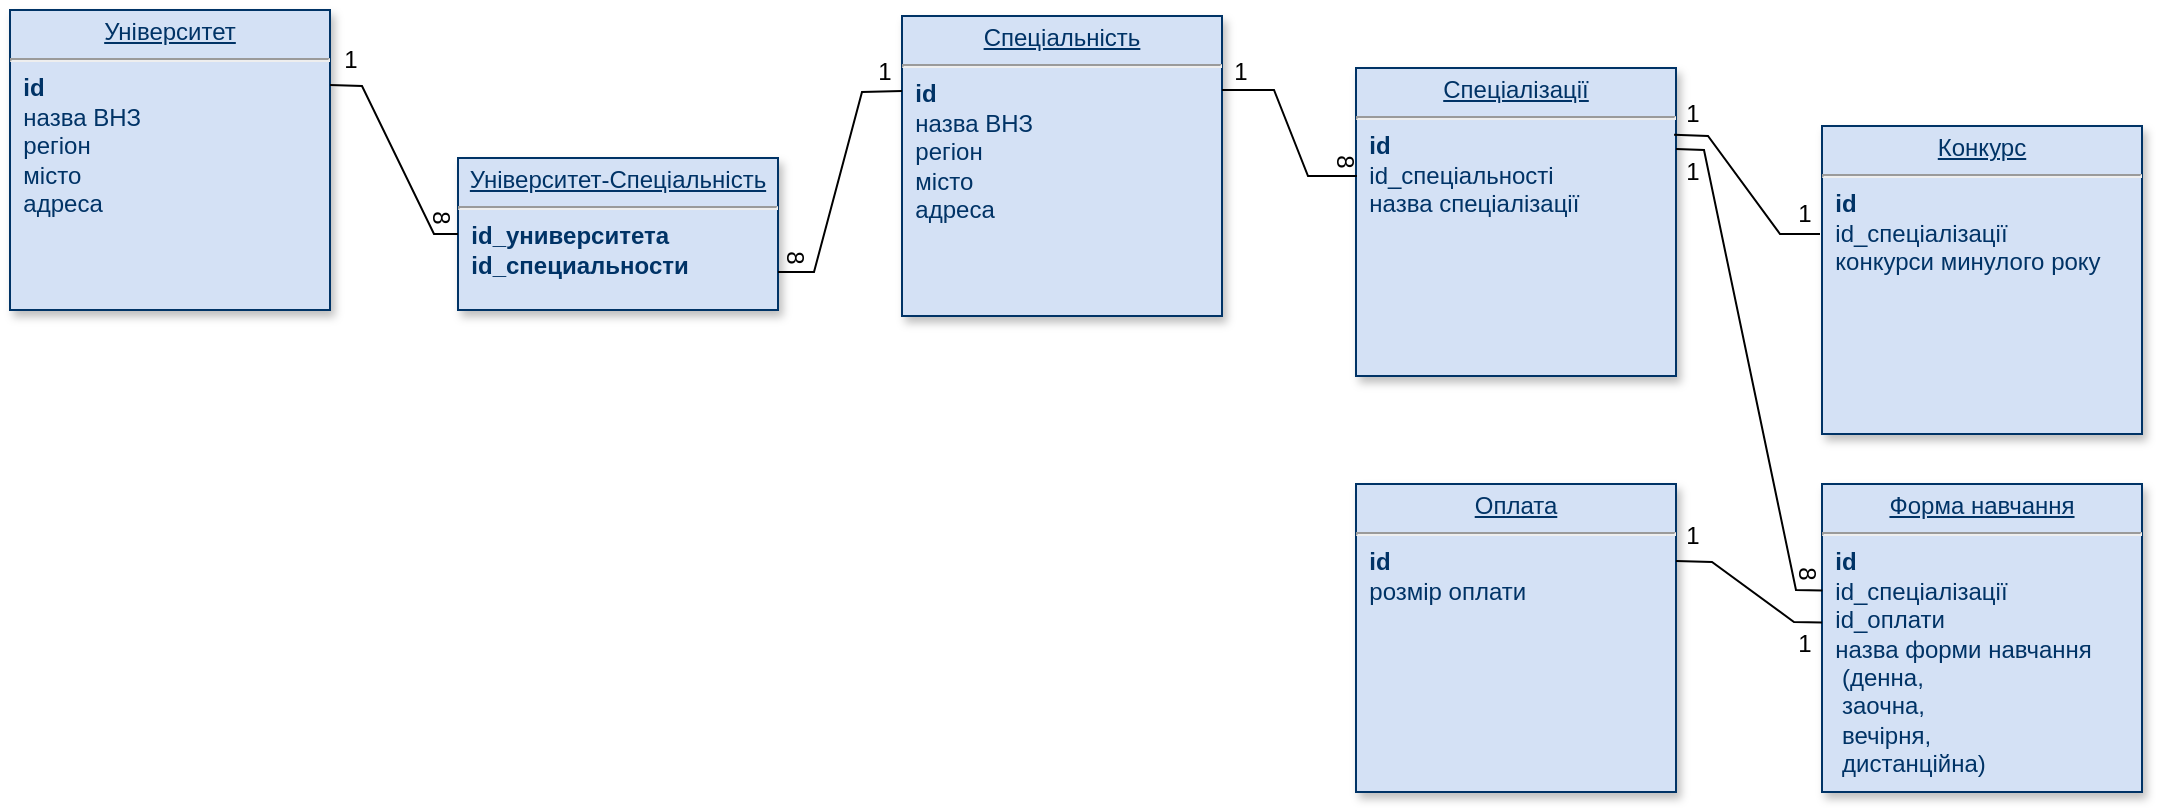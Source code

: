 <mxfile version="22.0.4" type="github">
  <diagram name="Page-1" id="efa7a0a1-bf9b-a30e-e6df-94a7791c09e9">
    <mxGraphModel dx="1543" dy="1092" grid="0" gridSize="10" guides="1" tooltips="1" connect="1" arrows="1" fold="1" page="0" pageScale="1" pageWidth="826" pageHeight="1169" background="none" math="0" shadow="0">
      <root>
        <mxCell id="0" />
        <mxCell id="1" parent="0" />
        <mxCell id="24" value="&lt;p style=&quot;margin: 0px; margin-top: 4px; text-align: center; text-decoration: underline;&quot;&gt;Університет&lt;/p&gt;&lt;hr&gt;&lt;span style=&quot;background-color: initial;&quot;&gt;&amp;nbsp;&amp;nbsp;&lt;/span&gt;&lt;b&gt;id&lt;br&gt;&lt;/b&gt;&lt;span style=&quot;background-color: initial;&quot;&gt;&amp;nbsp; назва ВНЗ&lt;/span&gt;&lt;br&gt;&lt;span style=&quot;background-color: initial;&quot;&gt;&amp;nbsp; регіон&lt;/span&gt;&lt;br&gt;&lt;span style=&quot;background-color: initial;&quot;&gt;&amp;nbsp; місто&lt;/span&gt;&lt;br&gt;&lt;div style=&quot;&quot;&gt;&lt;span style=&quot;background-color: initial;&quot;&gt;&amp;nbsp; адреса&lt;br&gt;&lt;/span&gt;&lt;/div&gt;" style="verticalAlign=top;align=left;overflow=fill;fontSize=12;fontFamily=Helvetica;html=1;strokeColor=#003366;shadow=1;fillColor=#D4E1F5;fontColor=#003366" parent="1" vertex="1">
          <mxGeometry x="-274.0" y="-110.0" width="160" height="150" as="geometry" />
        </mxCell>
        <mxCell id="h30Kpubxtcf0mwcJ9HK3-26" value="&lt;p style=&quot;margin: 0px; margin-top: 4px; text-align: center; text-decoration: underline;&quot;&gt;Конкурс&lt;/p&gt;&lt;hr&gt;&amp;nbsp; &lt;b&gt;id&lt;br&gt;&lt;/b&gt;&amp;nbsp; id_спеціалізації&lt;br&gt;&amp;nbsp;&amp;nbsp;конкурси минулого року" style="verticalAlign=top;align=left;overflow=fill;fontSize=12;fontFamily=Helvetica;html=1;strokeColor=#003366;shadow=1;fillColor=#D4E1F5;fontColor=#003366" parent="1" vertex="1">
          <mxGeometry x="632" y="-52" width="160" height="154" as="geometry" />
        </mxCell>
        <mxCell id="h30Kpubxtcf0mwcJ9HK3-27" value="&lt;p style=&quot;margin: 0px; margin-top: 4px; text-align: center; text-decoration: underline;&quot;&gt;Спеціалізації&lt;/p&gt;&lt;hr&gt;&amp;nbsp; &lt;b&gt;id&lt;/b&gt;&lt;br&gt;&amp;nbsp; id_спеціальності&lt;br&gt;&amp;nbsp;&amp;nbsp;назва спеціалізації" style="verticalAlign=top;align=left;overflow=fill;fontSize=12;fontFamily=Helvetica;html=1;strokeColor=#003366;shadow=1;fillColor=#D4E1F5;fontColor=#003366" parent="1" vertex="1">
          <mxGeometry x="399" y="-81" width="160" height="154" as="geometry" />
        </mxCell>
        <mxCell id="h30Kpubxtcf0mwcJ9HK3-30" value="&lt;p style=&quot;margin: 0px; margin-top: 4px; text-align: center; text-decoration: underline;&quot;&gt;&lt;/p&gt;&lt;div style=&quot;text-align: center;&quot;&gt;&lt;u&gt;Спеціальність&lt;/u&gt;&lt;/div&gt;&lt;hr&gt;&amp;nbsp; &lt;b&gt;id&lt;/b&gt;&lt;br style=&quot;border-color: var(--border-color);&quot;&gt;&lt;span style=&quot;background-color: initial;&quot;&gt;&amp;nbsp; назва ВНЗ&lt;/span&gt;&lt;br&gt;&lt;span style=&quot;background-color: initial;&quot;&gt;&amp;nbsp; регіон&lt;/span&gt;&lt;br&gt;&lt;span style=&quot;background-color: initial;&quot;&gt;&amp;nbsp; місто&lt;/span&gt;&lt;br&gt;&lt;div style=&quot;&quot;&gt;&lt;span style=&quot;background-color: initial;&quot;&gt;&amp;nbsp; адреса&lt;br&gt;&lt;/span&gt;&lt;/div&gt;" style="verticalAlign=top;align=left;overflow=fill;fontSize=12;fontFamily=Helvetica;html=1;strokeColor=#003366;shadow=1;fillColor=#D4E1F5;fontColor=#003366" parent="1" vertex="1">
          <mxGeometry x="172.0" y="-107.0" width="160" height="150" as="geometry" />
        </mxCell>
        <mxCell id="h30Kpubxtcf0mwcJ9HK3-33" value="&lt;p style=&quot;margin: 0px; margin-top: 4px; text-align: center; text-decoration: underline;&quot;&gt;Оплата&lt;/p&gt;&lt;hr&gt;&amp;nbsp;&lt;b&gt;&amp;nbsp;id&lt;/b&gt;&lt;br&gt;&amp;nbsp; розмір оплати" style="verticalAlign=top;align=left;overflow=fill;fontSize=12;fontFamily=Helvetica;html=1;strokeColor=#003366;shadow=1;fillColor=#D4E1F5;fontColor=#003366" parent="1" vertex="1">
          <mxGeometry x="399" y="127" width="160" height="154" as="geometry" />
        </mxCell>
        <mxCell id="h30Kpubxtcf0mwcJ9HK3-46" value="&lt;p style=&quot;margin: 0px; margin-top: 4px; text-align: center; text-decoration: underline;&quot;&gt;Форма навчання&lt;/p&gt;&lt;hr&gt;&amp;nbsp; &lt;b&gt;id&lt;br&gt;&lt;/b&gt;&amp;nbsp; id_спеціалізації&lt;br&gt;&amp;nbsp; id_оплати&lt;br&gt;&amp;nbsp;&amp;nbsp;назва форми навчання &lt;br&gt;&amp;nbsp; &amp;nbsp;(денна, &lt;br&gt;&amp;nbsp; &amp;nbsp;заочна, &lt;br&gt;&amp;nbsp; &amp;nbsp;вечірня, &lt;br&gt;&amp;nbsp; &amp;nbsp;дистанційна)" style="verticalAlign=top;align=left;overflow=fill;fontSize=12;fontFamily=Helvetica;html=1;strokeColor=#003366;shadow=1;fillColor=#D4E1F5;fontColor=#003366" parent="1" vertex="1">
          <mxGeometry x="632" y="127" width="160" height="154" as="geometry" />
        </mxCell>
        <mxCell id="h30Kpubxtcf0mwcJ9HK3-48" value="" style="endArrow=none;html=1;rounded=0;entryX=0.003;entryY=0.351;entryDx=0;entryDy=0;entryPerimeter=0;" parent="1" target="h30Kpubxtcf0mwcJ9HK3-27" edge="1">
          <mxGeometry width="50" height="50" relative="1" as="geometry">
            <mxPoint x="332" y="-70" as="sourcePoint" />
            <mxPoint x="382" y="-120" as="targetPoint" />
            <Array as="points">
              <mxPoint x="358" y="-70" />
              <mxPoint x="375" y="-27" />
            </Array>
          </mxGeometry>
        </mxCell>
        <mxCell id="h30Kpubxtcf0mwcJ9HK3-50" value="" style="endArrow=none;html=1;rounded=0;exitX=0.994;exitY=0.217;exitDx=0;exitDy=0;exitPerimeter=0;" parent="1" edge="1" source="h30Kpubxtcf0mwcJ9HK3-27">
          <mxGeometry width="50" height="50" relative="1" as="geometry">
            <mxPoint x="559" y="-42" as="sourcePoint" />
            <mxPoint x="631" y="2" as="targetPoint" />
            <Array as="points">
              <mxPoint x="575" y="-47" />
              <mxPoint x="611" y="2" />
            </Array>
          </mxGeometry>
        </mxCell>
        <mxCell id="h30Kpubxtcf0mwcJ9HK3-51" value="" style="endArrow=none;html=1;rounded=0;entryX=0.001;entryY=0.346;entryDx=0;entryDy=0;entryPerimeter=0;" parent="1" target="h30Kpubxtcf0mwcJ9HK3-46" edge="1">
          <mxGeometry width="50" height="50" relative="1" as="geometry">
            <mxPoint x="559" y="-40.47" as="sourcePoint" />
            <mxPoint x="624" y="181" as="targetPoint" />
            <Array as="points">
              <mxPoint x="573" y="-40" />
              <mxPoint x="619" y="180" />
            </Array>
          </mxGeometry>
        </mxCell>
        <mxCell id="nWHhcUQHi-I-M8yqkg9C-31" value="1" style="text;html=1;align=center;verticalAlign=middle;resizable=0;points=[];autosize=1;strokeColor=none;fillColor=none;rotation=0;" vertex="1" parent="1">
          <mxGeometry x="610" y="-21" width="25" height="26" as="geometry" />
        </mxCell>
        <mxCell id="nWHhcUQHi-I-M8yqkg9C-34" value="8" style="text;html=1;align=center;verticalAlign=middle;resizable=0;points=[];autosize=1;strokeColor=none;fillColor=none;rotation=90;" vertex="1" parent="1">
          <mxGeometry x="381" y="-48" width="25" height="26" as="geometry" />
        </mxCell>
        <mxCell id="nWHhcUQHi-I-M8yqkg9C-38" value="" style="endArrow=none;html=1;rounded=0;entryX=1;entryY=0.25;entryDx=0;entryDy=0;exitX=0;exitY=0.45;exitDx=0;exitDy=0;exitPerimeter=0;" edge="1" parent="1" source="h30Kpubxtcf0mwcJ9HK3-46" target="h30Kpubxtcf0mwcJ9HK3-33">
          <mxGeometry width="50" height="50" relative="1" as="geometry">
            <mxPoint x="562" y="242" as="sourcePoint" />
            <mxPoint x="612" y="192" as="targetPoint" />
            <Array as="points">
              <mxPoint x="618" y="196" />
              <mxPoint x="577" y="166" />
            </Array>
          </mxGeometry>
        </mxCell>
        <mxCell id="nWHhcUQHi-I-M8yqkg9C-39" value="1" style="text;html=1;align=center;verticalAlign=middle;resizable=0;points=[];autosize=1;strokeColor=none;fillColor=none;" vertex="1" parent="1">
          <mxGeometry x="554" y="-71" width="25" height="26" as="geometry" />
        </mxCell>
        <mxCell id="nWHhcUQHi-I-M8yqkg9C-41" value="8" style="text;html=1;align=center;verticalAlign=middle;resizable=0;points=[];autosize=1;strokeColor=none;fillColor=none;rotation=90;" vertex="1" parent="1">
          <mxGeometry x="612" y="158" width="25" height="26" as="geometry" />
        </mxCell>
        <mxCell id="nWHhcUQHi-I-M8yqkg9C-42" value="1" style="text;html=1;align=center;verticalAlign=middle;resizable=0;points=[];autosize=1;strokeColor=none;fillColor=none;rotation=0;" vertex="1" parent="1">
          <mxGeometry x="554" y="-42" width="25" height="26" as="geometry" />
        </mxCell>
        <mxCell id="nWHhcUQHi-I-M8yqkg9C-43" value="1" style="text;html=1;align=center;verticalAlign=middle;resizable=0;points=[];autosize=1;strokeColor=none;fillColor=none;" vertex="1" parent="1">
          <mxGeometry x="554" y="140" width="25" height="26" as="geometry" />
        </mxCell>
        <mxCell id="nWHhcUQHi-I-M8yqkg9C-44" value="1" style="text;html=1;align=center;verticalAlign=middle;resizable=0;points=[];autosize=1;strokeColor=none;fillColor=none;" vertex="1" parent="1">
          <mxGeometry x="610" y="194" width="25" height="26" as="geometry" />
        </mxCell>
        <mxCell id="nWHhcUQHi-I-M8yqkg9C-45" value="&lt;p style=&quot;margin: 0px; margin-top: 4px; text-align: center; text-decoration: underline;&quot;&gt;Університет-Спеціальність&lt;/p&gt;&lt;hr&gt;&lt;b&gt;&amp;nbsp; id_университета&lt;br&gt;&amp;nbsp; id_специальности&amp;nbsp;&lt;br&gt;&amp;nbsp;&amp;nbsp;&lt;br&gt;&lt;/b&gt;" style="verticalAlign=top;align=left;overflow=fill;fontSize=12;fontFamily=Helvetica;html=1;strokeColor=#003366;shadow=1;fillColor=#D4E1F5;fontColor=#003366" vertex="1" parent="1">
          <mxGeometry x="-50" y="-36" width="160" height="76" as="geometry" />
        </mxCell>
        <mxCell id="nWHhcUQHi-I-M8yqkg9C-49" value="" style="endArrow=none;html=1;rounded=0;entryX=1;entryY=0.25;entryDx=0;entryDy=0;exitX=0;exitY=0.5;exitDx=0;exitDy=0;" edge="1" parent="1" source="nWHhcUQHi-I-M8yqkg9C-45" target="24">
          <mxGeometry width="50" height="50" relative="1" as="geometry">
            <mxPoint x="17" y="6" as="sourcePoint" />
            <mxPoint x="67" y="-44" as="targetPoint" />
            <Array as="points">
              <mxPoint x="-62" y="2" />
              <mxPoint x="-98" y="-72" />
            </Array>
          </mxGeometry>
        </mxCell>
        <mxCell id="nWHhcUQHi-I-M8yqkg9C-50" value="" style="endArrow=none;html=1;rounded=0;entryX=0;entryY=0.25;entryDx=0;entryDy=0;exitX=1;exitY=0.75;exitDx=0;exitDy=0;" edge="1" parent="1" source="nWHhcUQHi-I-M8yqkg9C-45" target="h30Kpubxtcf0mwcJ9HK3-30">
          <mxGeometry width="50" height="50" relative="1" as="geometry">
            <mxPoint x="100" y="92" as="sourcePoint" />
            <mxPoint x="150" y="42" as="targetPoint" />
            <Array as="points">
              <mxPoint x="128" y="21" />
              <mxPoint x="152" y="-69" />
            </Array>
          </mxGeometry>
        </mxCell>
        <mxCell id="nWHhcUQHi-I-M8yqkg9C-51" value="1" style="text;html=1;align=center;verticalAlign=middle;resizable=0;points=[];autosize=1;strokeColor=none;fillColor=none;" vertex="1" parent="1">
          <mxGeometry x="-117" y="-98" width="25" height="26" as="geometry" />
        </mxCell>
        <mxCell id="nWHhcUQHi-I-M8yqkg9C-52" value="8" style="text;html=1;align=center;verticalAlign=middle;resizable=0;points=[];autosize=1;strokeColor=none;fillColor=none;rotation=90;" vertex="1" parent="1">
          <mxGeometry x="-71" y="-20" width="25" height="26" as="geometry" />
        </mxCell>
        <mxCell id="nWHhcUQHi-I-M8yqkg9C-53" value="8" style="text;html=1;align=center;verticalAlign=middle;resizable=0;points=[];autosize=1;strokeColor=none;fillColor=none;rotation=90;" vertex="1" parent="1">
          <mxGeometry x="106" width="25" height="26" as="geometry" />
        </mxCell>
        <mxCell id="nWHhcUQHi-I-M8yqkg9C-54" value="1" style="text;html=1;align=center;verticalAlign=middle;resizable=0;points=[];autosize=1;strokeColor=none;fillColor=none;" vertex="1" parent="1">
          <mxGeometry x="150" y="-92" width="25" height="26" as="geometry" />
        </mxCell>
        <mxCell id="nWHhcUQHi-I-M8yqkg9C-55" value="1" style="text;html=1;align=center;verticalAlign=middle;resizable=0;points=[];autosize=1;strokeColor=none;fillColor=none;" vertex="1" parent="1">
          <mxGeometry x="328" y="-92" width="25" height="26" as="geometry" />
        </mxCell>
      </root>
    </mxGraphModel>
  </diagram>
</mxfile>
